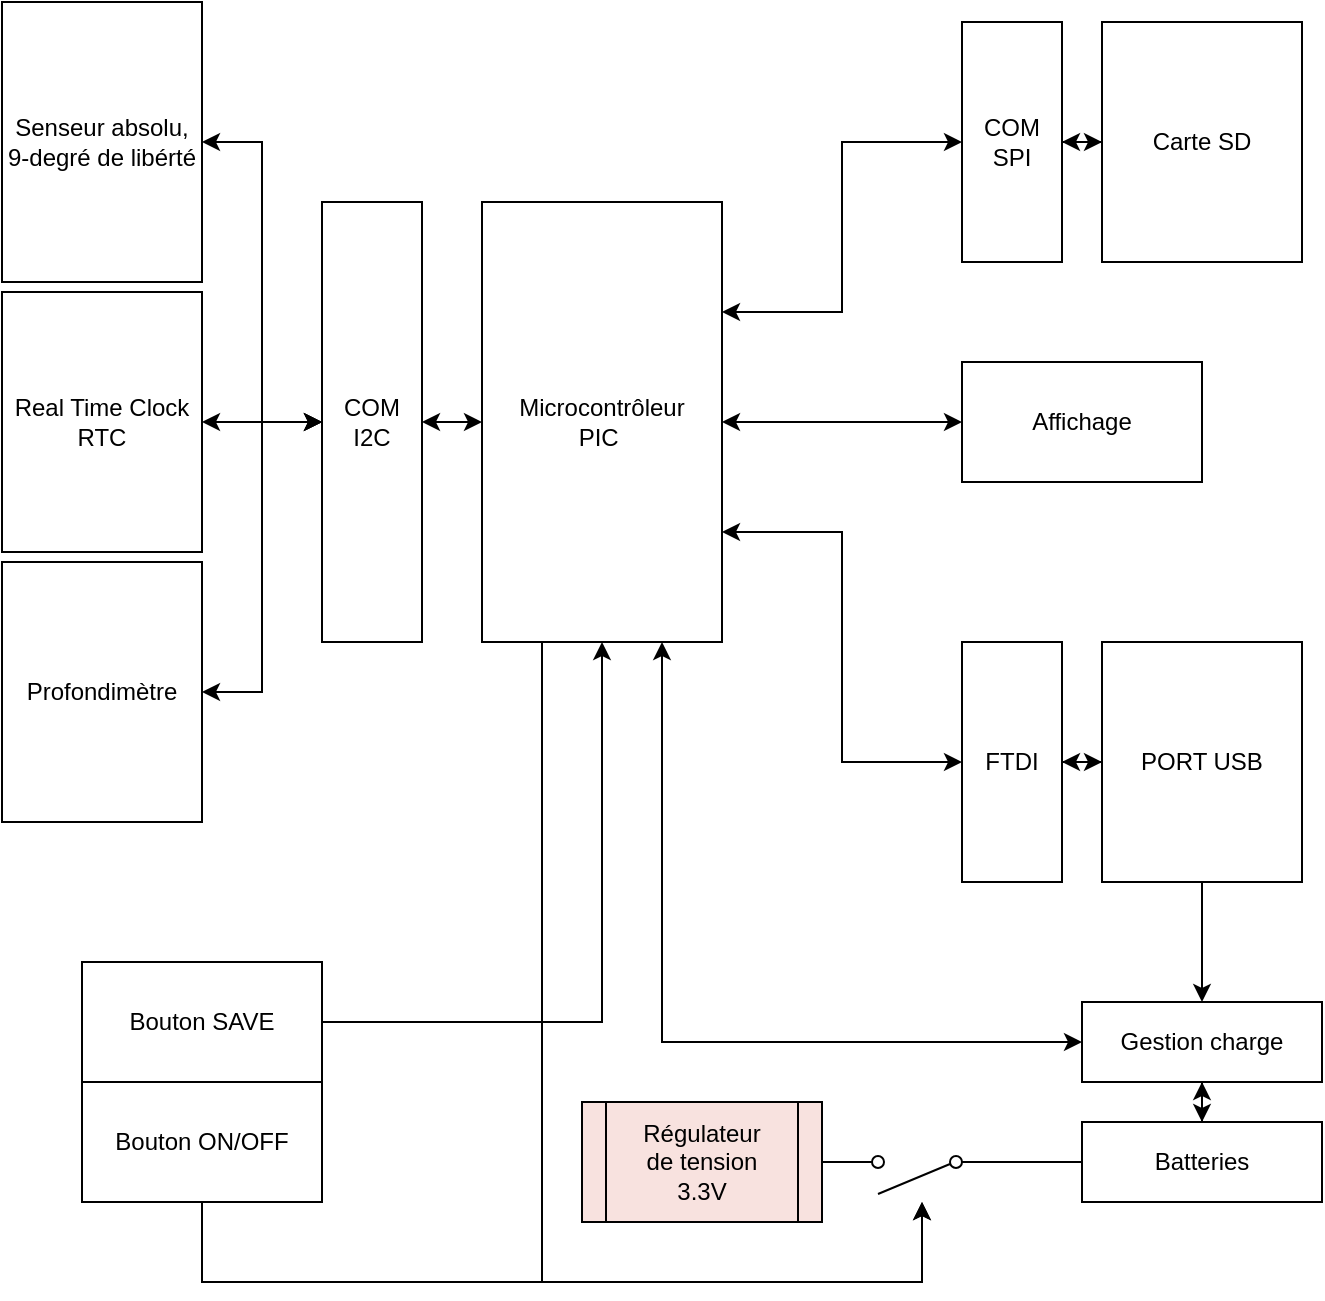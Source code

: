 <mxfile version="20.6.0" type="device"><diagram id="Wha_bB81DDDE6nMIUW01" name="Page-1"><mxGraphModel dx="1422" dy="794" grid="1" gridSize="10" guides="1" tooltips="1" connect="1" arrows="1" fold="1" page="1" pageScale="1" pageWidth="827" pageHeight="1169" math="0" shadow="0"><root><mxCell id="0"/><mxCell id="1" parent="0"/><mxCell id="PCSYZUPDJesv8bweu0Qk-6" style="edgeStyle=orthogonalEdgeStyle;rounded=0;orthogonalLoop=1;jettySize=auto;html=1;entryX=0;entryY=0.5;entryDx=0;entryDy=0;startArrow=classic;startFill=1;" edge="1" parent="1" source="PCSYZUPDJesv8bweu0Qk-1" target="PCSYZUPDJesv8bweu0Qk-5"><mxGeometry relative="1" as="geometry"/></mxCell><mxCell id="PCSYZUPDJesv8bweu0Qk-1" value="Senseur absolu, 9-degré de libérté" style="rounded=0;whiteSpace=wrap;html=1;" vertex="1" parent="1"><mxGeometry x="80" y="80" width="100" height="140" as="geometry"/></mxCell><mxCell id="PCSYZUPDJesv8bweu0Qk-7" style="edgeStyle=orthogonalEdgeStyle;rounded=0;orthogonalLoop=1;jettySize=auto;html=1;entryX=0;entryY=0.5;entryDx=0;entryDy=0;startArrow=classic;startFill=1;" edge="1" parent="1" source="PCSYZUPDJesv8bweu0Qk-2" target="PCSYZUPDJesv8bweu0Qk-5"><mxGeometry relative="1" as="geometry"/></mxCell><mxCell id="PCSYZUPDJesv8bweu0Qk-2" value="Real Time Clock&lt;br&gt;RTC" style="rounded=0;whiteSpace=wrap;html=1;" vertex="1" parent="1"><mxGeometry x="80" y="225" width="100" height="130" as="geometry"/></mxCell><mxCell id="PCSYZUPDJesv8bweu0Qk-8" style="edgeStyle=orthogonalEdgeStyle;rounded=0;orthogonalLoop=1;jettySize=auto;html=1;entryX=0;entryY=0.5;entryDx=0;entryDy=0;startArrow=classic;startFill=1;" edge="1" parent="1" source="PCSYZUPDJesv8bweu0Qk-3" target="PCSYZUPDJesv8bweu0Qk-5"><mxGeometry relative="1" as="geometry"/></mxCell><mxCell id="PCSYZUPDJesv8bweu0Qk-3" value="Profondimètre" style="rounded=0;whiteSpace=wrap;html=1;" vertex="1" parent="1"><mxGeometry x="80" y="360" width="100" height="130" as="geometry"/></mxCell><mxCell id="PCSYZUPDJesv8bweu0Qk-31" style="edgeStyle=orthogonalEdgeStyle;rounded=0;orthogonalLoop=1;jettySize=auto;html=1;entryX=0;entryY=0.5;entryDx=0;entryDy=0;startArrow=classic;startFill=1;" edge="1" parent="1" source="PCSYZUPDJesv8bweu0Qk-4" target="PCSYZUPDJesv8bweu0Qk-16"><mxGeometry relative="1" as="geometry"/></mxCell><mxCell id="PCSYZUPDJesv8bweu0Qk-32" style="edgeStyle=orthogonalEdgeStyle;rounded=0;orthogonalLoop=1;jettySize=auto;html=1;entryX=0;entryY=0.5;entryDx=0;entryDy=0;startArrow=classic;startFill=1;exitX=1;exitY=0.25;exitDx=0;exitDy=0;" edge="1" parent="1" source="PCSYZUPDJesv8bweu0Qk-4" target="PCSYZUPDJesv8bweu0Qk-13"><mxGeometry relative="1" as="geometry"/></mxCell><mxCell id="PCSYZUPDJesv8bweu0Qk-47" style="edgeStyle=orthogonalEdgeStyle;rounded=0;orthogonalLoop=1;jettySize=auto;html=1;exitX=0.25;exitY=1;exitDx=0;exitDy=0;startArrow=none;startFill=0;endArrow=classic;endFill=1;" edge="1" parent="1" source="PCSYZUPDJesv8bweu0Qk-4"><mxGeometry relative="1" as="geometry"><mxPoint x="540" y="680" as="targetPoint"/><Array as="points"><mxPoint x="350" y="720"/><mxPoint x="540" y="720"/></Array></mxGeometry></mxCell><mxCell id="PCSYZUPDJesv8bweu0Qk-4" value="Microcontrôleur &lt;br&gt;PIC&amp;nbsp;" style="rounded=0;whiteSpace=wrap;html=1;" vertex="1" parent="1"><mxGeometry x="320" y="180" width="120" height="220" as="geometry"/></mxCell><mxCell id="PCSYZUPDJesv8bweu0Qk-9" style="edgeStyle=orthogonalEdgeStyle;rounded=0;orthogonalLoop=1;jettySize=auto;html=1;entryX=0;entryY=0.5;entryDx=0;entryDy=0;startArrow=classic;startFill=1;" edge="1" parent="1" source="PCSYZUPDJesv8bweu0Qk-5" target="PCSYZUPDJesv8bweu0Qk-4"><mxGeometry relative="1" as="geometry"/></mxCell><mxCell id="PCSYZUPDJesv8bweu0Qk-5" value="COM&lt;br&gt;I2C" style="rounded=0;whiteSpace=wrap;html=1;" vertex="1" parent="1"><mxGeometry x="240" y="180" width="50" height="220" as="geometry"/></mxCell><mxCell id="PCSYZUPDJesv8bweu0Qk-12" style="edgeStyle=orthogonalEdgeStyle;rounded=0;orthogonalLoop=1;jettySize=auto;html=1;entryX=0;entryY=0.5;entryDx=0;entryDy=0;startArrow=classic;startFill=1;" edge="1" parent="1" source="PCSYZUPDJesv8bweu0Qk-10" target="PCSYZUPDJesv8bweu0Qk-11"><mxGeometry relative="1" as="geometry"/></mxCell><mxCell id="PCSYZUPDJesv8bweu0Qk-33" style="edgeStyle=orthogonalEdgeStyle;rounded=0;orthogonalLoop=1;jettySize=auto;html=1;entryX=1;entryY=0.75;entryDx=0;entryDy=0;startArrow=classic;startFill=1;" edge="1" parent="1" source="PCSYZUPDJesv8bweu0Qk-10" target="PCSYZUPDJesv8bweu0Qk-4"><mxGeometry relative="1" as="geometry"/></mxCell><mxCell id="PCSYZUPDJesv8bweu0Qk-10" value="FTDI" style="rounded=0;whiteSpace=wrap;html=1;" vertex="1" parent="1"><mxGeometry x="560" y="400" width="50" height="120" as="geometry"/></mxCell><mxCell id="PCSYZUPDJesv8bweu0Qk-26" style="edgeStyle=orthogonalEdgeStyle;rounded=0;orthogonalLoop=1;jettySize=auto;html=1;entryX=0.5;entryY=0;entryDx=0;entryDy=0;startArrow=none;startFill=0;" edge="1" parent="1" source="PCSYZUPDJesv8bweu0Qk-11" target="PCSYZUPDJesv8bweu0Qk-21"><mxGeometry relative="1" as="geometry"/></mxCell><mxCell id="PCSYZUPDJesv8bweu0Qk-11" value="PORT USB" style="rounded=0;whiteSpace=wrap;html=1;" vertex="1" parent="1"><mxGeometry x="630" y="400" width="100" height="120" as="geometry"/></mxCell><mxCell id="PCSYZUPDJesv8bweu0Qk-15" style="edgeStyle=orthogonalEdgeStyle;rounded=0;orthogonalLoop=1;jettySize=auto;html=1;entryX=0;entryY=0.5;entryDx=0;entryDy=0;startArrow=classic;startFill=1;" edge="1" parent="1" source="PCSYZUPDJesv8bweu0Qk-13" target="PCSYZUPDJesv8bweu0Qk-14"><mxGeometry relative="1" as="geometry"/></mxCell><mxCell id="PCSYZUPDJesv8bweu0Qk-13" value="COM&lt;br&gt;SPI" style="rounded=0;whiteSpace=wrap;html=1;" vertex="1" parent="1"><mxGeometry x="560" y="90" width="50" height="120" as="geometry"/></mxCell><mxCell id="PCSYZUPDJesv8bweu0Qk-14" value="Carte SD" style="rounded=0;whiteSpace=wrap;html=1;" vertex="1" parent="1"><mxGeometry x="630" y="90" width="100" height="120" as="geometry"/></mxCell><mxCell id="PCSYZUPDJesv8bweu0Qk-16" value="Affichage" style="rounded=0;whiteSpace=wrap;html=1;" vertex="1" parent="1"><mxGeometry x="560" y="260" width="120" height="60" as="geometry"/></mxCell><mxCell id="PCSYZUPDJesv8bweu0Qk-43" style="edgeStyle=orthogonalEdgeStyle;rounded=0;orthogonalLoop=1;jettySize=auto;html=1;startArrow=none;startFill=0;endArrow=classic;endFill=1;" edge="1" parent="1" source="PCSYZUPDJesv8bweu0Qk-17"><mxGeometry relative="1" as="geometry"><mxPoint x="540" y="680" as="targetPoint"/><Array as="points"><mxPoint x="180" y="720"/><mxPoint x="540" y="720"/></Array></mxGeometry></mxCell><mxCell id="PCSYZUPDJesv8bweu0Qk-17" value="Bouton ON/OFF" style="rounded=0;whiteSpace=wrap;html=1;" vertex="1" parent="1"><mxGeometry x="120" y="620" width="120" height="60" as="geometry"/></mxCell><mxCell id="PCSYZUPDJesv8bweu0Qk-34" style="edgeStyle=orthogonalEdgeStyle;rounded=0;orthogonalLoop=1;jettySize=auto;html=1;entryX=0.5;entryY=1;entryDx=0;entryDy=0;startArrow=none;startFill=0;" edge="1" parent="1" source="PCSYZUPDJesv8bweu0Qk-18" target="PCSYZUPDJesv8bweu0Qk-4"><mxGeometry relative="1" as="geometry"/></mxCell><mxCell id="PCSYZUPDJesv8bweu0Qk-18" value="Bouton SAVE" style="rounded=0;whiteSpace=wrap;html=1;" vertex="1" parent="1"><mxGeometry x="120" y="560" width="120" height="60" as="geometry"/></mxCell><mxCell id="PCSYZUPDJesv8bweu0Qk-38" style="edgeStyle=orthogonalEdgeStyle;rounded=0;orthogonalLoop=1;jettySize=auto;html=1;entryX=0;entryY=0.8;entryDx=0;entryDy=0;startArrow=none;startFill=0;endArrow=none;endFill=0;" edge="1" parent="1" source="PCSYZUPDJesv8bweu0Qk-19" target="PCSYZUPDJesv8bweu0Qk-37"><mxGeometry relative="1" as="geometry"/></mxCell><mxCell id="PCSYZUPDJesv8bweu0Qk-19" value="Batteries" style="rounded=0;whiteSpace=wrap;html=1;" vertex="1" parent="1"><mxGeometry x="620" y="640" width="120" height="40" as="geometry"/></mxCell><mxCell id="PCSYZUPDJesv8bweu0Qk-24" style="edgeStyle=orthogonalEdgeStyle;rounded=0;orthogonalLoop=1;jettySize=auto;html=1;startArrow=classic;startFill=1;" edge="1" parent="1" source="PCSYZUPDJesv8bweu0Qk-21" target="PCSYZUPDJesv8bweu0Qk-19"><mxGeometry relative="1" as="geometry"/></mxCell><mxCell id="PCSYZUPDJesv8bweu0Qk-28" style="edgeStyle=orthogonalEdgeStyle;rounded=0;orthogonalLoop=1;jettySize=auto;html=1;entryX=0.75;entryY=1;entryDx=0;entryDy=0;startArrow=classic;startFill=1;" edge="1" parent="1" source="PCSYZUPDJesv8bweu0Qk-21" target="PCSYZUPDJesv8bweu0Qk-4"><mxGeometry relative="1" as="geometry"><Array as="points"><mxPoint x="410" y="600"/></Array></mxGeometry></mxCell><mxCell id="PCSYZUPDJesv8bweu0Qk-21" value="Gestion charge" style="rounded=0;whiteSpace=wrap;html=1;" vertex="1" parent="1"><mxGeometry x="620" y="580" width="120" height="40" as="geometry"/></mxCell><mxCell id="PCSYZUPDJesv8bweu0Qk-30" value="Régulateur&lt;br&gt;de tension&lt;br&gt;3.3V" style="shape=process;whiteSpace=wrap;html=1;backgroundOutline=1;fillColor=#F8E2DF;strokeColor=default;" vertex="1" parent="1"><mxGeometry x="370" y="630" width="120" height="60" as="geometry"/></mxCell><mxCell id="PCSYZUPDJesv8bweu0Qk-39" style="edgeStyle=orthogonalEdgeStyle;rounded=0;orthogonalLoop=1;jettySize=auto;html=1;exitX=1;exitY=0.8;exitDx=0;exitDy=0;entryX=1;entryY=0.5;entryDx=0;entryDy=0;startArrow=none;startFill=0;endArrow=none;endFill=0;" edge="1" parent="1" source="PCSYZUPDJesv8bweu0Qk-37" target="PCSYZUPDJesv8bweu0Qk-30"><mxGeometry relative="1" as="geometry"/></mxCell><mxCell id="PCSYZUPDJesv8bweu0Qk-37" value="" style="shape=mxgraph.electrical.electro-mechanical.singleSwitch;aspect=fixed;elSwitchState=off;rotation=-180;" vertex="1" parent="1"><mxGeometry x="500" y="656" width="75" height="20" as="geometry"/></mxCell></root></mxGraphModel></diagram></mxfile>